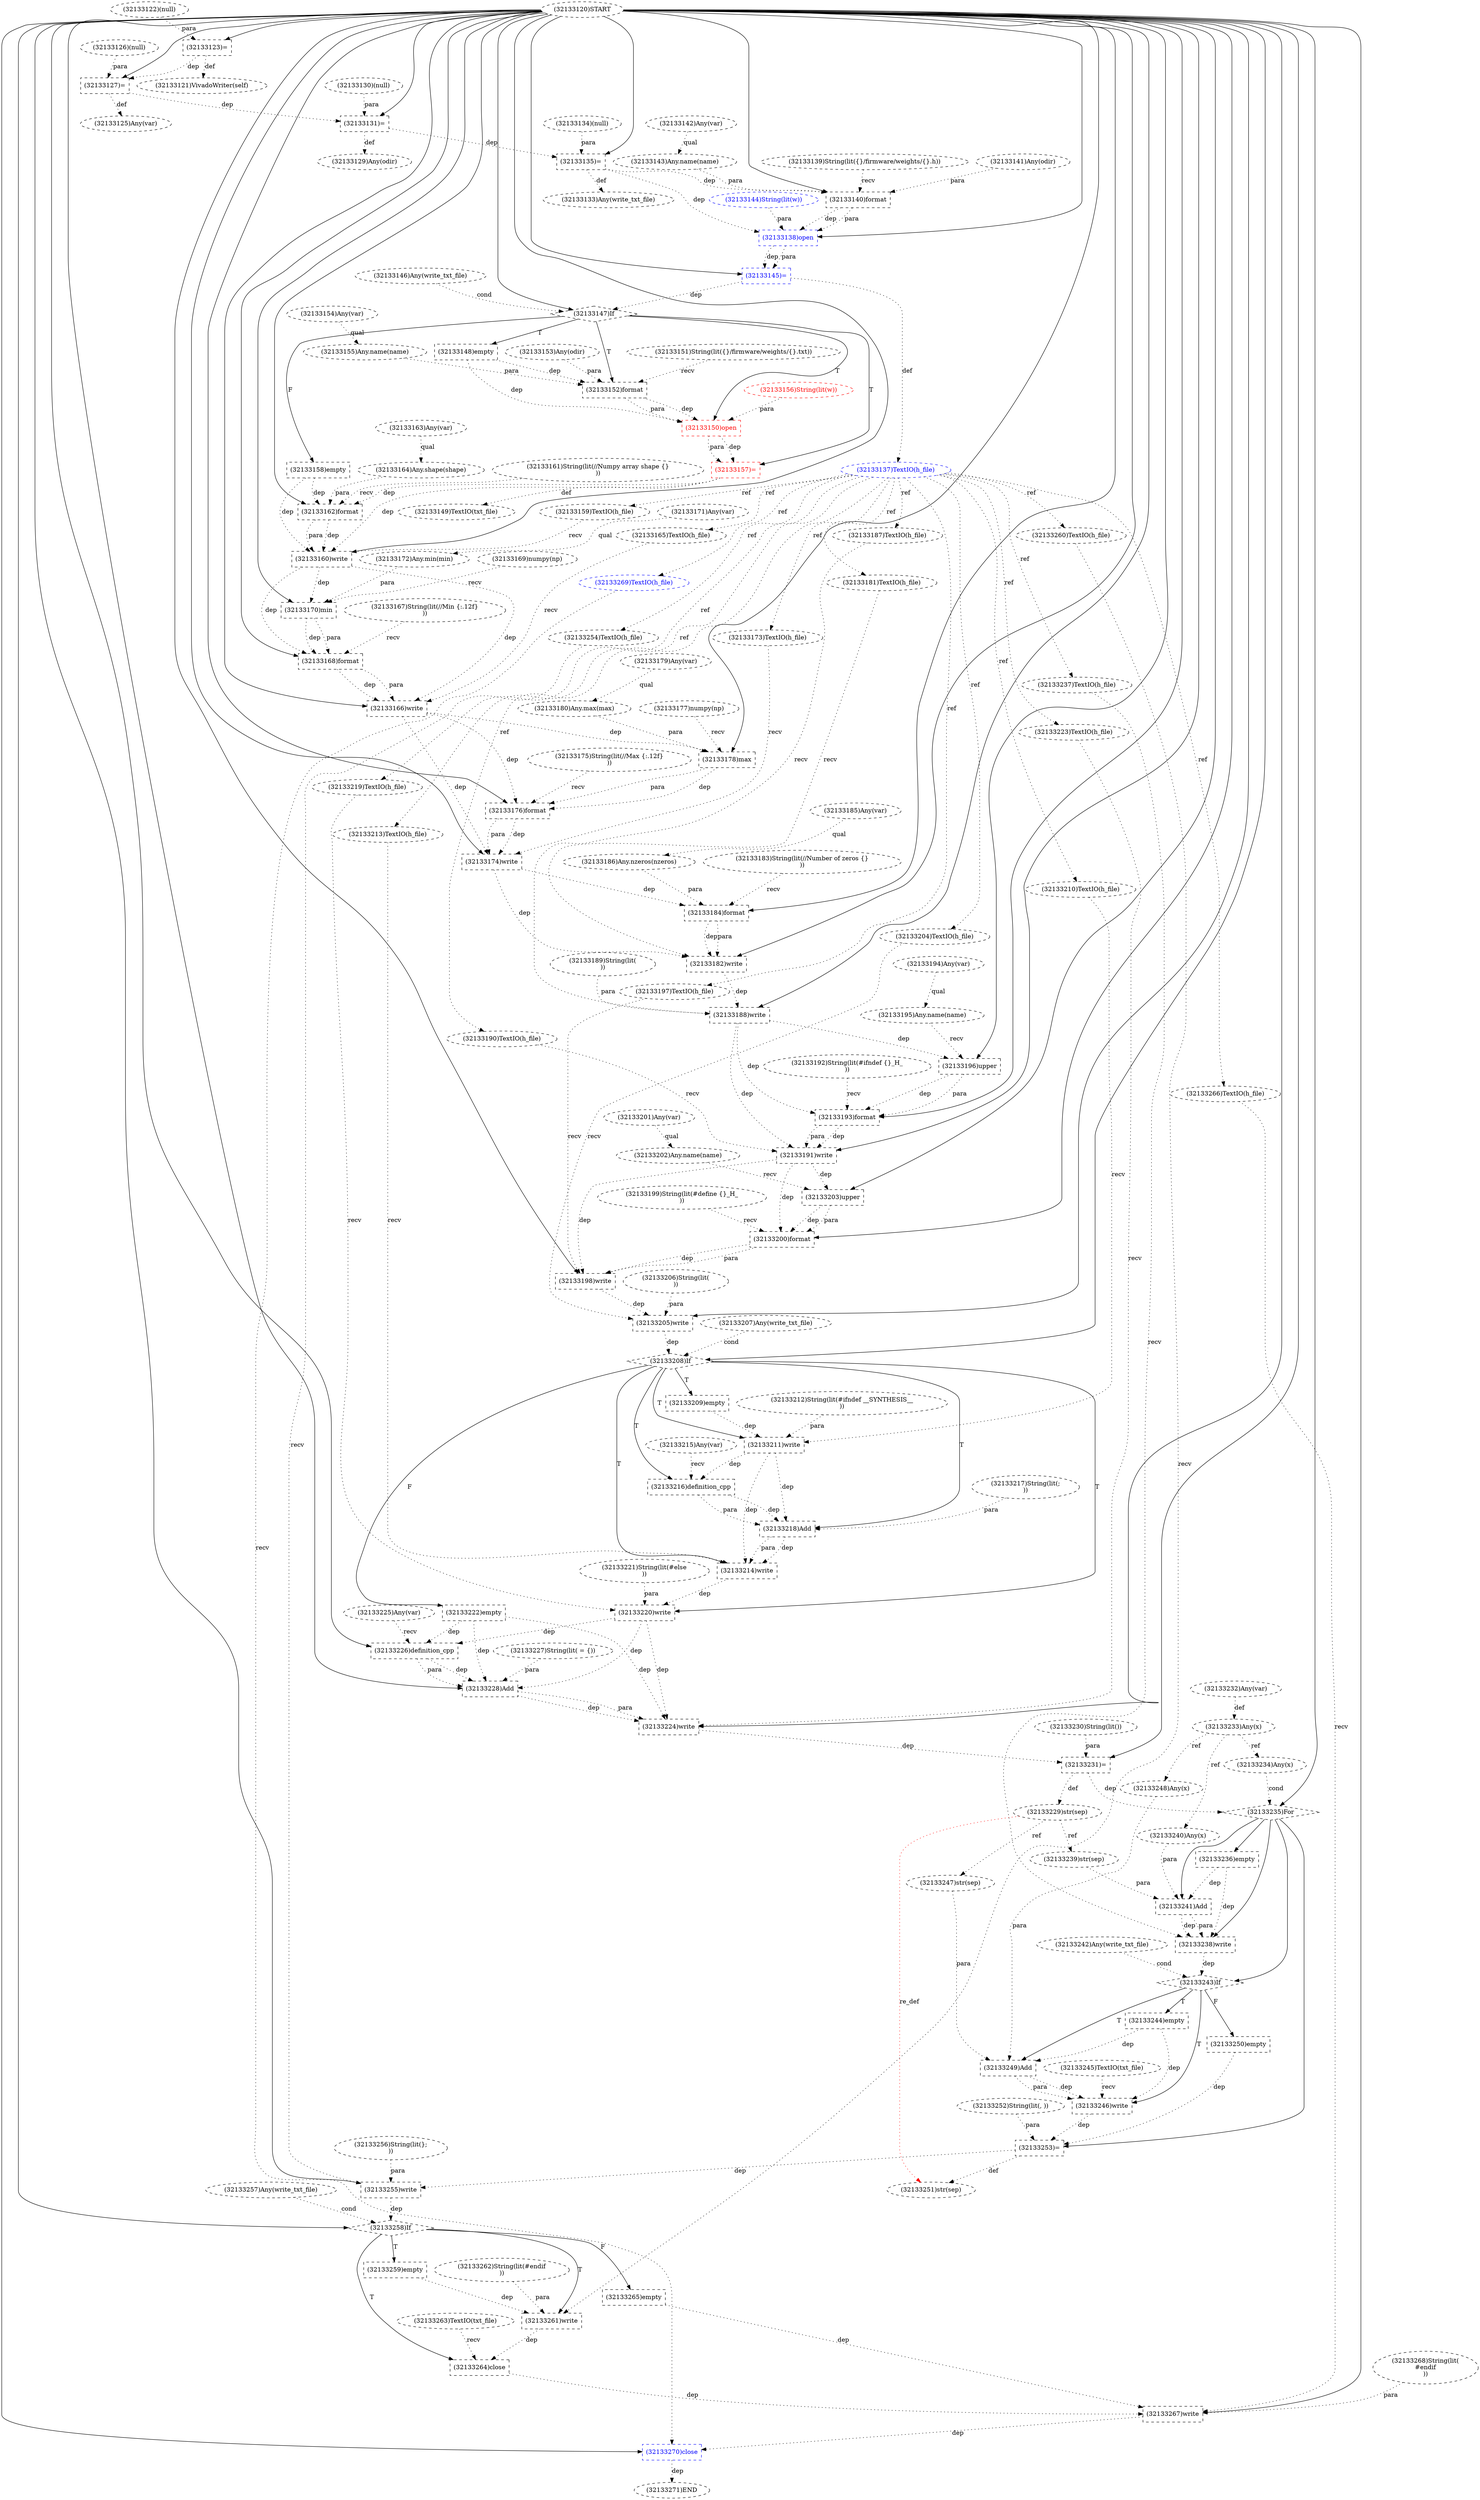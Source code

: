 digraph G {
1 [label="(32133260)TextIO(h_file)" shape=ellipse style=dashed]
2 [label="(32133142)Any(var)" shape=ellipse style=dashed]
3 [label="(32133232)Any(var)" shape=ellipse style=dashed]
4 [label="(32133262)String(lit(#endif
))" shape=ellipse style=dashed]
5 [label="(32133264)close" shape=box style=dashed]
6 [label="(32133174)write" shape=box style=dashed]
7 [label="(32133196)upper" shape=box style=dashed]
8 [label="(32133159)TextIO(h_file)" shape=ellipse style=dashed]
9 [label="(32133246)write" shape=box style=dashed]
10 [label="(32133181)TextIO(h_file)" shape=ellipse style=dashed]
11 [label="(32133233)Any(x)" shape=ellipse style=dashed]
12 [label="(32133147)If" shape=diamond style=dashed]
13 [label="(32133211)write" shape=box style=dashed]
14 [label="(32133157)=" shape=box style=dashed color=red fontcolor=red]
15 [label="(32133205)write" shape=box style=dashed]
16 [label="(32133170)min" shape=box style=dashed]
17 [label="(32133209)empty" shape=box style=dashed]
18 [label="(32133166)write" shape=box style=dashed]
19 [label="(32133192)String(lit(#ifndef {}_H_
))" shape=ellipse style=dashed]
20 [label="(32133238)write" shape=box style=dashed]
21 [label="(32133165)TextIO(h_file)" shape=ellipse style=dashed]
22 [label="(32133130)(null)" shape=ellipse style=dashed]
23 [label="(32133236)empty" shape=box style=dashed]
24 [label="(32133247)str(sep)" shape=ellipse style=dashed]
25 [label="(32133138)open" shape=box style=dashed color=blue fontcolor=blue]
26 [label="(32133139)String(lit({}/firmware/weights/{}.h))" shape=ellipse style=dashed]
27 [label="(32133243)If" shape=diamond style=dashed]
28 [label="(32133202)Any.name(name)" shape=ellipse style=dashed]
29 [label="(32133240)Any(x)" shape=ellipse style=dashed]
30 [label="(32133230)String(lit())" shape=ellipse style=dashed]
31 [label="(32133135)=" shape=box style=dashed]
32 [label="(32133245)TextIO(txt_file)" shape=ellipse style=dashed]
33 [label="(32133268)String(lit(
#endif
))" shape=ellipse style=dashed]
34 [label="(32133228)Add" shape=box style=dashed]
35 [label="(32133188)write" shape=box style=dashed]
36 [label="(32133212)String(lit(#ifndef __SYNTHESIS__
))" shape=ellipse style=dashed]
37 [label="(32133257)Any(write_txt_file)" shape=ellipse style=dashed]
38 [label="(32133190)TextIO(h_file)" shape=ellipse style=dashed]
39 [label="(32133261)write" shape=box style=dashed]
40 [label="(32133162)format" shape=box style=dashed]
41 [label="(32133123)=" shape=box style=dashed]
42 [label="(32133131)=" shape=box style=dashed]
43 [label="(32133271)END" style=dashed]
44 [label="(32133156)String(lit(w))" shape=ellipse style=dashed color=red fontcolor=red]
45 [label="(32133256)String(lit(};
))" shape=ellipse style=dashed]
46 [label="(32133148)empty" shape=box style=dashed]
47 [label="(32133150)open" shape=box style=dashed color=red fontcolor=red]
48 [label="(32133210)TextIO(h_file)" shape=ellipse style=dashed]
49 [label="(32133201)Any(var)" shape=ellipse style=dashed]
50 [label="(32133221)String(lit(#else
))" shape=ellipse style=dashed]
51 [label="(32133146)Any(write_txt_file)" shape=ellipse style=dashed]
52 [label="(32133215)Any(var)" shape=ellipse style=dashed]
53 [label="(32133269)TextIO(h_file)" shape=ellipse style=dashed color=blue fontcolor=blue]
54 [label="(32133200)format" shape=box style=dashed]
55 [label="(32133151)String(lit({}/firmware/weights/{}.txt))" shape=ellipse style=dashed]
56 [label="(32133244)empty" shape=box style=dashed]
57 [label="(32133266)TextIO(h_file)" shape=ellipse style=dashed]
58 [label="(32133231)=" shape=box style=dashed]
59 [label="(32133149)TextIO(txt_file)" shape=ellipse style=dashed]
60 [label="(32133172)Any.min(min)" shape=ellipse style=dashed]
61 [label="(32133134)(null)" shape=ellipse style=dashed]
62 [label="(32133155)Any.name(name)" shape=ellipse style=dashed]
63 [label="(32133141)Any(odir)" shape=ellipse style=dashed]
64 [label="(32133191)write" shape=box style=dashed]
65 [label="(32133127)=" shape=box style=dashed]
66 [label="(32133184)format" shape=box style=dashed]
67 [label="(32133214)write" shape=box style=dashed]
68 [label="(32133120)START" style=dashed]
69 [label="(32133144)String(lit(w))" shape=ellipse style=dashed color=blue fontcolor=blue]
70 [label="(32133218)Add" shape=box style=dashed]
71 [label="(32133270)close" shape=box style=dashed color=blue fontcolor=blue]
72 [label="(32133160)write" shape=box style=dashed]
73 [label="(32133252)String(lit(, ))" shape=ellipse style=dashed]
74 [label="(32133198)write" shape=box style=dashed]
75 [label="(32133239)str(sep)" shape=ellipse style=dashed]
76 [label="(32133177)numpy(np)" shape=ellipse style=dashed]
77 [label="(32133179)Any(var)" shape=ellipse style=dashed]
78 [label="(32133208)If" shape=diamond style=dashed]
79 [label="(32133121)VivadoWriter(self)" shape=ellipse style=dashed]
80 [label="(32133248)Any(x)" shape=ellipse style=dashed]
81 [label="(32133225)Any(var)" shape=ellipse style=dashed]
82 [label="(32133235)For" shape=diamond style=dashed]
83 [label="(32133254)TextIO(h_file)" shape=ellipse style=dashed]
84 [label="(32133206)String(lit(
))" shape=ellipse style=dashed]
85 [label="(32133203)upper" shape=box style=dashed]
86 [label="(32133194)Any(var)" shape=ellipse style=dashed]
87 [label="(32133171)Any(var)" shape=ellipse style=dashed]
88 [label="(32133122)(null)" shape=ellipse style=dashed]
89 [label="(32133197)TextIO(h_file)" shape=ellipse style=dashed]
90 [label="(32133217)String(lit(;
))" shape=ellipse style=dashed]
91 [label="(32133187)TextIO(h_file)" shape=ellipse style=dashed]
92 [label="(32133143)Any.name(name)" shape=ellipse style=dashed]
93 [label="(32133154)Any(var)" shape=ellipse style=dashed]
94 [label="(32133220)write" shape=box style=dashed]
95 [label="(32133169)numpy(np)" shape=ellipse style=dashed]
96 [label="(32133176)format" shape=box style=dashed]
97 [label="(32133216)definition_cpp" shape=box style=dashed]
98 [label="(32133253)=" shape=box style=dashed]
99 [label="(32133175)String(lit(//Max {:.12f}
))" shape=ellipse style=dashed]
100 [label="(32133219)TextIO(h_file)" shape=ellipse style=dashed]
101 [label="(32133129)Any(odir)" shape=ellipse style=dashed]
102 [label="(32133180)Any.max(max)" shape=ellipse style=dashed]
103 [label="(32133126)(null)" shape=ellipse style=dashed]
104 [label="(32133189)String(lit(
))" shape=ellipse style=dashed]
105 [label="(32133222)empty" shape=box style=dashed]
106 [label="(32133186)Any.nzeros(nzeros)" shape=ellipse style=dashed]
107 [label="(32133234)Any(x)" shape=ellipse style=dashed]
108 [label="(32133125)Any(var)" shape=ellipse style=dashed]
109 [label="(32133195)Any.name(name)" shape=ellipse style=dashed]
110 [label="(32133173)TextIO(h_file)" shape=ellipse style=dashed]
111 [label="(32133226)definition_cpp" shape=box style=dashed]
112 [label="(32133140)format" shape=box style=dashed]
113 [label="(32133168)format" shape=box style=dashed]
114 [label="(32133249)Add" shape=box style=dashed]
115 [label="(32133267)write" shape=box style=dashed]
116 [label="(32133183)String(lit(//Number of zeros {}
))" shape=ellipse style=dashed]
117 [label="(32133204)TextIO(h_file)" shape=ellipse style=dashed]
118 [label="(32133207)Any(write_txt_file)" shape=ellipse style=dashed]
119 [label="(32133178)max" shape=box style=dashed]
120 [label="(32133182)write" shape=box style=dashed]
121 [label="(32133258)If" shape=diamond style=dashed]
122 [label="(32133161)String(lit(//Numpy array shape {}
))" shape=ellipse style=dashed]
123 [label="(32133185)Any(var)" shape=ellipse style=dashed]
124 [label="(32133241)Add" shape=box style=dashed]
125 [label="(32133145)=" shape=box style=dashed color=blue fontcolor=blue]
126 [label="(32133167)String(lit(//Min {:.12f}
))" shape=ellipse style=dashed]
127 [label="(32133229)str(sep)" shape=ellipse style=dashed]
128 [label="(32133163)Any(var)" shape=ellipse style=dashed]
129 [label="(32133265)empty" shape=box style=dashed]
130 [label="(32133242)Any(write_txt_file)" shape=ellipse style=dashed]
131 [label="(32133250)empty" shape=box style=dashed]
132 [label="(32133223)TextIO(h_file)" shape=ellipse style=dashed]
133 [label="(32133158)empty" shape=box style=dashed]
134 [label="(32133263)TextIO(txt_file)" shape=ellipse style=dashed]
135 [label="(32133213)TextIO(h_file)" shape=ellipse style=dashed]
136 [label="(32133237)TextIO(h_file)" shape=ellipse style=dashed]
137 [label="(32133164)Any.shape(shape)" shape=ellipse style=dashed]
138 [label="(32133255)write" shape=box style=dashed]
139 [label="(32133137)TextIO(h_file)" shape=ellipse style=dashed color=blue fontcolor=blue]
140 [label="(32133152)format" shape=box style=dashed]
141 [label="(32133259)empty" shape=box style=dashed]
142 [label="(32133133)Any(write_txt_file)" shape=ellipse style=dashed]
143 [label="(32133224)write" shape=box style=dashed]
144 [label="(32133193)format" shape=box style=dashed]
145 [label="(32133153)Any(odir)" shape=ellipse style=dashed]
146 [label="(32133199)String(lit(#define {}_H_
))" shape=ellipse style=dashed]
147 [label="(32133227)String(lit( = {))" shape=ellipse style=dashed]
148 [label="(32133251)str(sep)" shape=ellipse style=dashed]
139 -> 1 [label="ref" style=dotted];
121 -> 5 [label="T"];
134 -> 5 [label="recv" style=dotted];
39 -> 5 [label="dep" style=dotted];
68 -> 6 [label="" style=solid];
110 -> 6 [label="recv" style=dotted];
96 -> 6 [label="dep" style=dotted];
96 -> 6 [label="para" style=dotted];
18 -> 6 [label="dep" style=dotted];
68 -> 7 [label="" style=solid];
109 -> 7 [label="recv" style=dotted];
35 -> 7 [label="dep" style=dotted];
139 -> 8 [label="ref" style=dotted];
27 -> 9 [label="T"];
32 -> 9 [label="recv" style=dotted];
114 -> 9 [label="dep" style=dotted];
114 -> 9 [label="para" style=dotted];
56 -> 9 [label="dep" style=dotted];
139 -> 10 [label="ref" style=dotted];
3 -> 11 [label="def" style=dotted];
68 -> 12 [label="" style=solid];
51 -> 12 [label="cond" style=dotted];
125 -> 12 [label="dep" style=dotted];
78 -> 13 [label="T"];
48 -> 13 [label="recv" style=dotted];
36 -> 13 [label="para" style=dotted];
17 -> 13 [label="dep" style=dotted];
12 -> 14 [label="T"];
47 -> 14 [label="dep" style=dotted];
47 -> 14 [label="para" style=dotted];
68 -> 15 [label="" style=solid];
117 -> 15 [label="recv" style=dotted];
84 -> 15 [label="para" style=dotted];
74 -> 15 [label="dep" style=dotted];
68 -> 16 [label="" style=solid];
95 -> 16 [label="recv" style=dotted];
60 -> 16 [label="para" style=dotted];
72 -> 16 [label="dep" style=dotted];
78 -> 17 [label="T"];
68 -> 18 [label="" style=solid];
21 -> 18 [label="recv" style=dotted];
113 -> 18 [label="dep" style=dotted];
113 -> 18 [label="para" style=dotted];
72 -> 18 [label="dep" style=dotted];
82 -> 20 [label="" style=solid];
136 -> 20 [label="recv" style=dotted];
124 -> 20 [label="dep" style=dotted];
124 -> 20 [label="para" style=dotted];
23 -> 20 [label="dep" style=dotted];
139 -> 21 [label="ref" style=dotted];
82 -> 23 [label="" style=solid];
127 -> 24 [label="ref" style=dotted];
68 -> 25 [label="" style=solid];
112 -> 25 [label="dep" style=dotted];
112 -> 25 [label="para" style=dotted];
69 -> 25 [label="para" style=dotted];
31 -> 25 [label="dep" style=dotted];
82 -> 27 [label="" style=solid];
130 -> 27 [label="cond" style=dotted];
20 -> 27 [label="dep" style=dotted];
49 -> 28 [label="qual" style=dotted];
11 -> 29 [label="ref" style=dotted];
68 -> 31 [label="" style=solid];
61 -> 31 [label="para" style=dotted];
42 -> 31 [label="dep" style=dotted];
68 -> 34 [label="" style=solid];
111 -> 34 [label="dep" style=dotted];
111 -> 34 [label="para" style=dotted];
147 -> 34 [label="para" style=dotted];
94 -> 34 [label="dep" style=dotted];
105 -> 34 [label="dep" style=dotted];
68 -> 35 [label="" style=solid];
91 -> 35 [label="recv" style=dotted];
104 -> 35 [label="para" style=dotted];
120 -> 35 [label="dep" style=dotted];
139 -> 38 [label="ref" style=dotted];
121 -> 39 [label="T"];
1 -> 39 [label="recv" style=dotted];
4 -> 39 [label="para" style=dotted];
141 -> 39 [label="dep" style=dotted];
68 -> 40 [label="" style=solid];
122 -> 40 [label="recv" style=dotted];
137 -> 40 [label="para" style=dotted];
14 -> 40 [label="dep" style=dotted];
133 -> 40 [label="dep" style=dotted];
68 -> 41 [label="" style=solid];
88 -> 41 [label="para" style=dotted];
68 -> 42 [label="" style=solid];
22 -> 42 [label="para" style=dotted];
65 -> 42 [label="dep" style=dotted];
71 -> 43 [label="dep" style=dotted];
12 -> 46 [label="T"];
12 -> 47 [label="T"];
140 -> 47 [label="dep" style=dotted];
140 -> 47 [label="para" style=dotted];
44 -> 47 [label="para" style=dotted];
46 -> 47 [label="dep" style=dotted];
139 -> 48 [label="ref" style=dotted];
139 -> 53 [label="ref" style=dotted];
68 -> 54 [label="" style=solid];
146 -> 54 [label="recv" style=dotted];
85 -> 54 [label="dep" style=dotted];
85 -> 54 [label="para" style=dotted];
64 -> 54 [label="dep" style=dotted];
27 -> 56 [label="T"];
139 -> 57 [label="ref" style=dotted];
68 -> 58 [label="" style=solid];
30 -> 58 [label="para" style=dotted];
143 -> 58 [label="dep" style=dotted];
14 -> 59 [label="def" style=dotted];
87 -> 60 [label="qual" style=dotted];
93 -> 62 [label="qual" style=dotted];
68 -> 64 [label="" style=solid];
38 -> 64 [label="recv" style=dotted];
144 -> 64 [label="dep" style=dotted];
144 -> 64 [label="para" style=dotted];
35 -> 64 [label="dep" style=dotted];
68 -> 65 [label="" style=solid];
103 -> 65 [label="para" style=dotted];
41 -> 65 [label="dep" style=dotted];
68 -> 66 [label="" style=solid];
116 -> 66 [label="recv" style=dotted];
106 -> 66 [label="para" style=dotted];
6 -> 66 [label="dep" style=dotted];
78 -> 67 [label="T"];
135 -> 67 [label="recv" style=dotted];
70 -> 67 [label="dep" style=dotted];
70 -> 67 [label="para" style=dotted];
13 -> 67 [label="dep" style=dotted];
78 -> 70 [label="T"];
97 -> 70 [label="dep" style=dotted];
97 -> 70 [label="para" style=dotted];
90 -> 70 [label="para" style=dotted];
13 -> 70 [label="dep" style=dotted];
68 -> 71 [label="" style=solid];
53 -> 71 [label="recv" style=dotted];
115 -> 71 [label="dep" style=dotted];
68 -> 72 [label="" style=solid];
8 -> 72 [label="recv" style=dotted];
40 -> 72 [label="dep" style=dotted];
40 -> 72 [label="para" style=dotted];
14 -> 72 [label="dep" style=dotted];
133 -> 72 [label="dep" style=dotted];
68 -> 74 [label="" style=solid];
89 -> 74 [label="recv" style=dotted];
54 -> 74 [label="dep" style=dotted];
54 -> 74 [label="para" style=dotted];
64 -> 74 [label="dep" style=dotted];
127 -> 75 [label="ref" style=dotted];
68 -> 78 [label="" style=solid];
118 -> 78 [label="cond" style=dotted];
15 -> 78 [label="dep" style=dotted];
41 -> 79 [label="def" style=dotted];
11 -> 80 [label="ref" style=dotted];
68 -> 82 [label="" style=solid];
107 -> 82 [label="cond" style=dotted];
58 -> 82 [label="dep" style=dotted];
139 -> 83 [label="ref" style=dotted];
68 -> 85 [label="" style=solid];
28 -> 85 [label="recv" style=dotted];
64 -> 85 [label="dep" style=dotted];
139 -> 89 [label="ref" style=dotted];
139 -> 91 [label="ref" style=dotted];
2 -> 92 [label="qual" style=dotted];
78 -> 94 [label="T"];
100 -> 94 [label="recv" style=dotted];
50 -> 94 [label="para" style=dotted];
67 -> 94 [label="dep" style=dotted];
68 -> 96 [label="" style=solid];
99 -> 96 [label="recv" style=dotted];
119 -> 96 [label="dep" style=dotted];
119 -> 96 [label="para" style=dotted];
18 -> 96 [label="dep" style=dotted];
78 -> 97 [label="T"];
52 -> 97 [label="recv" style=dotted];
13 -> 97 [label="dep" style=dotted];
82 -> 98 [label="" style=solid];
73 -> 98 [label="para" style=dotted];
131 -> 98 [label="dep" style=dotted];
9 -> 98 [label="dep" style=dotted];
139 -> 100 [label="ref" style=dotted];
42 -> 101 [label="def" style=dotted];
77 -> 102 [label="qual" style=dotted];
78 -> 105 [label="F"];
123 -> 106 [label="qual" style=dotted];
11 -> 107 [label="ref" style=dotted];
65 -> 108 [label="def" style=dotted];
86 -> 109 [label="qual" style=dotted];
139 -> 110 [label="ref" style=dotted];
68 -> 111 [label="" style=solid];
81 -> 111 [label="recv" style=dotted];
94 -> 111 [label="dep" style=dotted];
105 -> 111 [label="dep" style=dotted];
68 -> 112 [label="" style=solid];
26 -> 112 [label="recv" style=dotted];
63 -> 112 [label="para" style=dotted];
92 -> 112 [label="para" style=dotted];
31 -> 112 [label="dep" style=dotted];
68 -> 113 [label="" style=solid];
126 -> 113 [label="recv" style=dotted];
16 -> 113 [label="dep" style=dotted];
16 -> 113 [label="para" style=dotted];
72 -> 113 [label="dep" style=dotted];
27 -> 114 [label="T"];
24 -> 114 [label="para" style=dotted];
80 -> 114 [label="para" style=dotted];
56 -> 114 [label="dep" style=dotted];
68 -> 115 [label="" style=solid];
57 -> 115 [label="recv" style=dotted];
33 -> 115 [label="para" style=dotted];
5 -> 115 [label="dep" style=dotted];
129 -> 115 [label="dep" style=dotted];
139 -> 117 [label="ref" style=dotted];
68 -> 119 [label="" style=solid];
76 -> 119 [label="recv" style=dotted];
102 -> 119 [label="para" style=dotted];
18 -> 119 [label="dep" style=dotted];
68 -> 120 [label="" style=solid];
10 -> 120 [label="recv" style=dotted];
66 -> 120 [label="dep" style=dotted];
66 -> 120 [label="para" style=dotted];
6 -> 120 [label="dep" style=dotted];
68 -> 121 [label="" style=solid];
37 -> 121 [label="cond" style=dotted];
138 -> 121 [label="dep" style=dotted];
82 -> 124 [label="" style=solid];
75 -> 124 [label="para" style=dotted];
29 -> 124 [label="para" style=dotted];
23 -> 124 [label="dep" style=dotted];
68 -> 125 [label="" style=solid];
25 -> 125 [label="dep" style=dotted];
25 -> 125 [label="para" style=dotted];
58 -> 127 [label="def" style=dotted];
121 -> 129 [label="F"];
27 -> 131 [label="F"];
139 -> 132 [label="ref" style=dotted];
12 -> 133 [label="F"];
139 -> 135 [label="ref" style=dotted];
139 -> 136 [label="ref" style=dotted];
128 -> 137 [label="qual" style=dotted];
68 -> 138 [label="" style=solid];
83 -> 138 [label="recv" style=dotted];
45 -> 138 [label="para" style=dotted];
98 -> 138 [label="dep" style=dotted];
125 -> 139 [label="def" style=dotted];
12 -> 140 [label="T"];
55 -> 140 [label="recv" style=dotted];
145 -> 140 [label="para" style=dotted];
62 -> 140 [label="para" style=dotted];
46 -> 140 [label="dep" style=dotted];
121 -> 141 [label="T"];
31 -> 142 [label="def" style=dotted];
68 -> 143 [label="" style=solid];
132 -> 143 [label="recv" style=dotted];
34 -> 143 [label="dep" style=dotted];
34 -> 143 [label="para" style=dotted];
94 -> 143 [label="dep" style=dotted];
105 -> 143 [label="dep" style=dotted];
68 -> 144 [label="" style=solid];
19 -> 144 [label="recv" style=dotted];
7 -> 144 [label="dep" style=dotted];
7 -> 144 [label="para" style=dotted];
35 -> 144 [label="dep" style=dotted];
98 -> 148 [label="def" style=dotted];
127 -> 148 [label="re_def" style=dotted color=red];
}